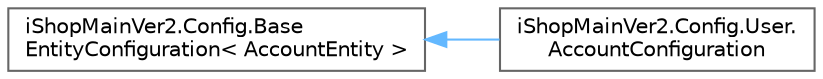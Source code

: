 digraph "Graphical Class Hierarchy"
{
 // LATEX_PDF_SIZE
  bgcolor="transparent";
  edge [fontname=Helvetica,fontsize=10,labelfontname=Helvetica,labelfontsize=10];
  node [fontname=Helvetica,fontsize=10,shape=box,height=0.2,width=0.4];
  rankdir="LR";
  Node0 [id="Node000000",label="iShopMainVer2.Config.Base\lEntityConfiguration\< AccountEntity \>",height=0.2,width=0.4,color="grey40", fillcolor="white", style="filled",URL="$classi_shop_main_ver2_1_1_config_1_1_base_entity_configuration.html",tooltip=" "];
  Node0 -> Node1 [id="edge7_Node000000_Node000001",dir="back",color="steelblue1",style="solid",tooltip=" "];
  Node1 [id="Node000001",label="iShopMainVer2.Config.User.\lAccountConfiguration",height=0.2,width=0.4,color="grey40", fillcolor="white", style="filled",URL="$classi_shop_main_ver2_1_1_config_1_1_user_1_1_account_configuration.html",tooltip=" "];
}
